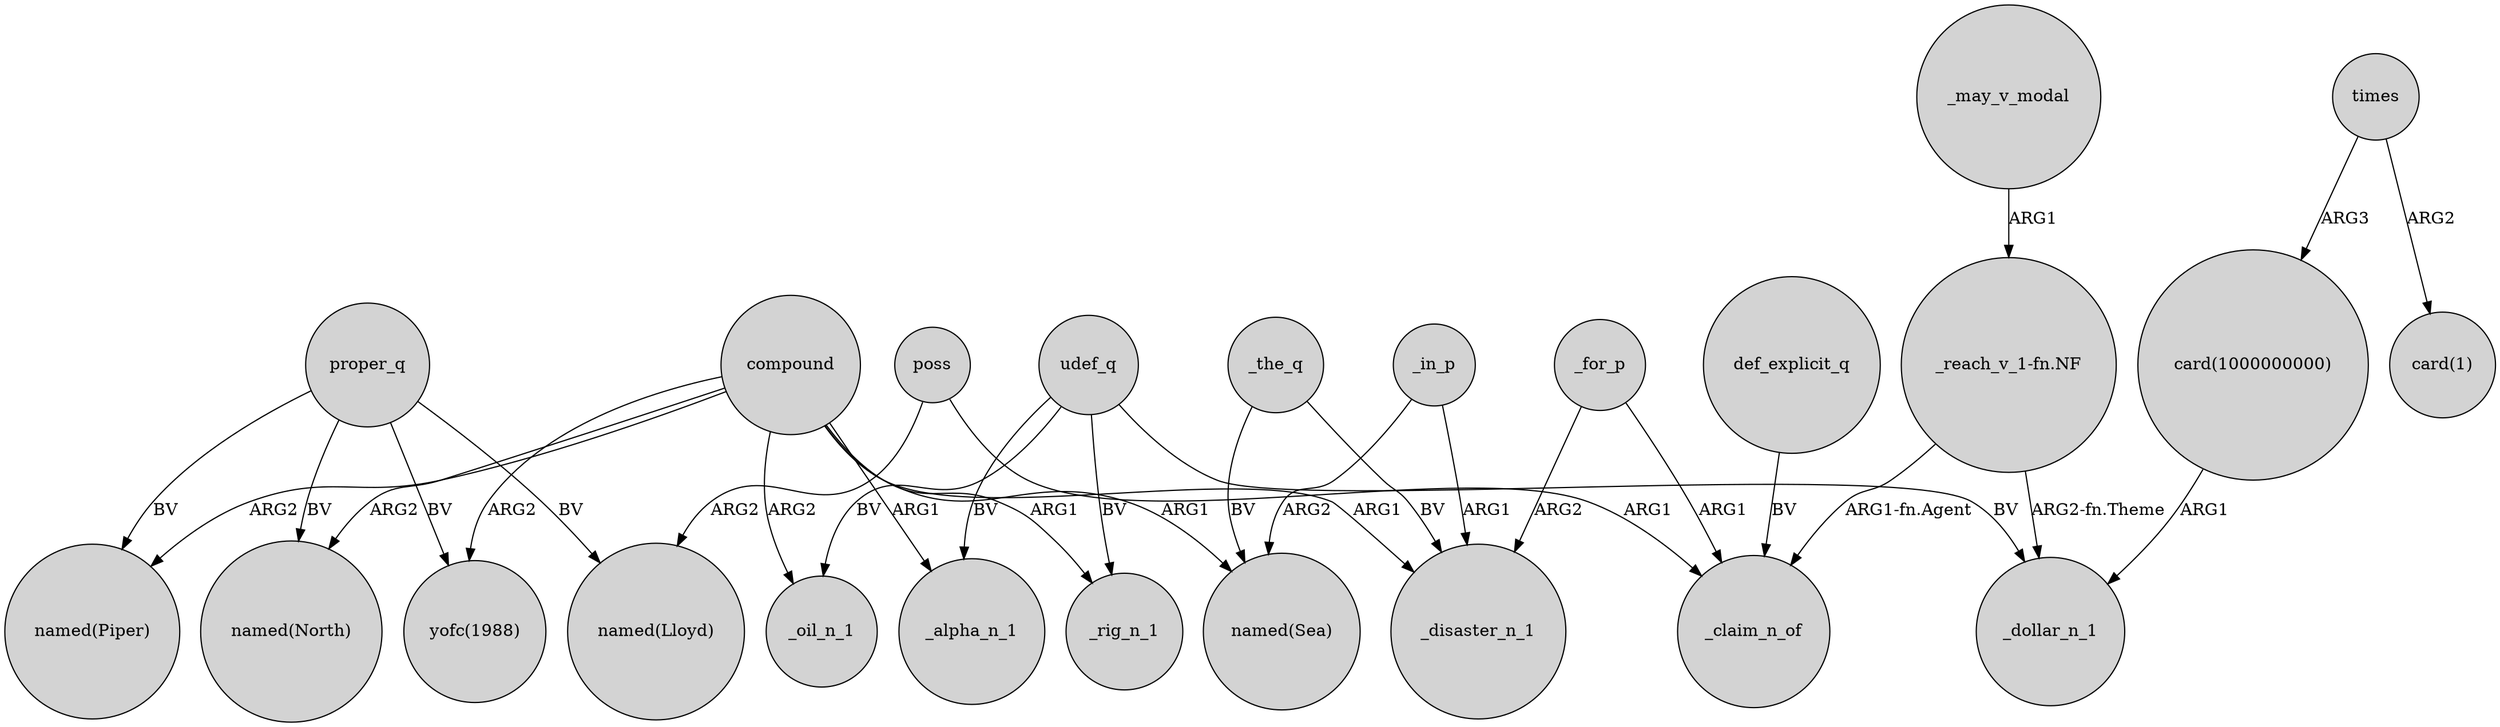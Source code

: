 digraph {
	node [shape=circle style=filled]
	compound -> "named(North)" [label=ARG2]
	_for_p -> _claim_n_of [label=ARG1]
	"_reach_v_1-fn.NF" -> _dollar_n_1 [label="ARG2-fn.Theme"]
	_the_q -> _disaster_n_1 [label=BV]
	proper_q -> "named(North)" [label=BV]
	compound -> _rig_n_1 [label=ARG1]
	udef_q -> _alpha_n_1 [label=BV]
	_the_q -> "named(Sea)" [label=BV]
	compound -> _alpha_n_1 [label=ARG1]
	compound -> _disaster_n_1 [label=ARG1]
	compound -> "named(Piper)" [label=ARG2]
	times -> "card(1000000000)" [label=ARG3]
	_for_p -> _disaster_n_1 [label=ARG2]
	proper_q -> "named(Lloyd)" [label=BV]
	compound -> _oil_n_1 [label=ARG2]
	poss -> "named(Lloyd)" [label=ARG2]
	poss -> _claim_n_of [label=ARG1]
	"_reach_v_1-fn.NF" -> _claim_n_of [label="ARG1-fn.Agent"]
	udef_q -> _rig_n_1 [label=BV]
	times -> "card(1)" [label=ARG2]
	proper_q -> "yofc(1988)" [label=BV]
	def_explicit_q -> _claim_n_of [label=BV]
	_may_v_modal -> "_reach_v_1-fn.NF" [label=ARG1]
	udef_q -> _oil_n_1 [label=BV]
	_in_p -> "named(Sea)" [label=ARG2]
	compound -> "named(Sea)" [label=ARG1]
	"card(1000000000)" -> _dollar_n_1 [label=ARG1]
	compound -> "yofc(1988)" [label=ARG2]
	proper_q -> "named(Piper)" [label=BV]
	_in_p -> _disaster_n_1 [label=ARG1]
	udef_q -> _dollar_n_1 [label=BV]
}
